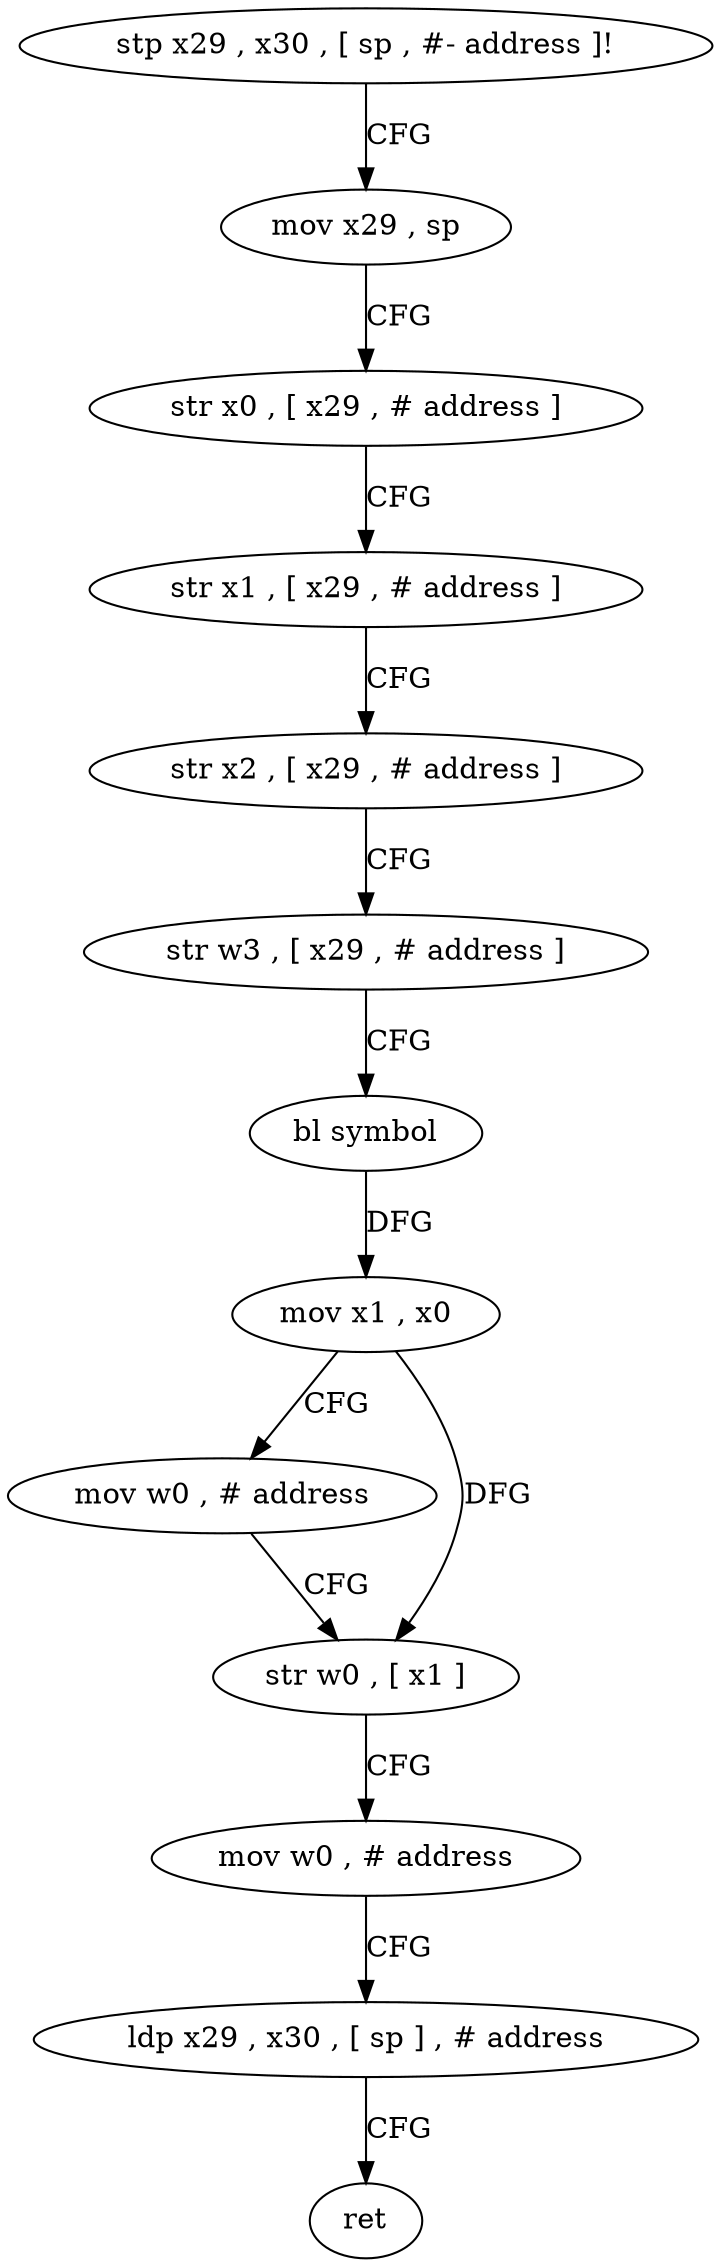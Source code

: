 digraph "func" {
"392672" [label = "stp x29 , x30 , [ sp , #- address ]!" ]
"392676" [label = "mov x29 , sp" ]
"392680" [label = "str x0 , [ x29 , # address ]" ]
"392684" [label = "str x1 , [ x29 , # address ]" ]
"392688" [label = "str x2 , [ x29 , # address ]" ]
"392692" [label = "str w3 , [ x29 , # address ]" ]
"392696" [label = "bl symbol" ]
"392700" [label = "mov x1 , x0" ]
"392704" [label = "mov w0 , # address" ]
"392708" [label = "str w0 , [ x1 ]" ]
"392712" [label = "mov w0 , # address" ]
"392716" [label = "ldp x29 , x30 , [ sp ] , # address" ]
"392720" [label = "ret" ]
"392672" -> "392676" [ label = "CFG" ]
"392676" -> "392680" [ label = "CFG" ]
"392680" -> "392684" [ label = "CFG" ]
"392684" -> "392688" [ label = "CFG" ]
"392688" -> "392692" [ label = "CFG" ]
"392692" -> "392696" [ label = "CFG" ]
"392696" -> "392700" [ label = "DFG" ]
"392700" -> "392704" [ label = "CFG" ]
"392700" -> "392708" [ label = "DFG" ]
"392704" -> "392708" [ label = "CFG" ]
"392708" -> "392712" [ label = "CFG" ]
"392712" -> "392716" [ label = "CFG" ]
"392716" -> "392720" [ label = "CFG" ]
}
